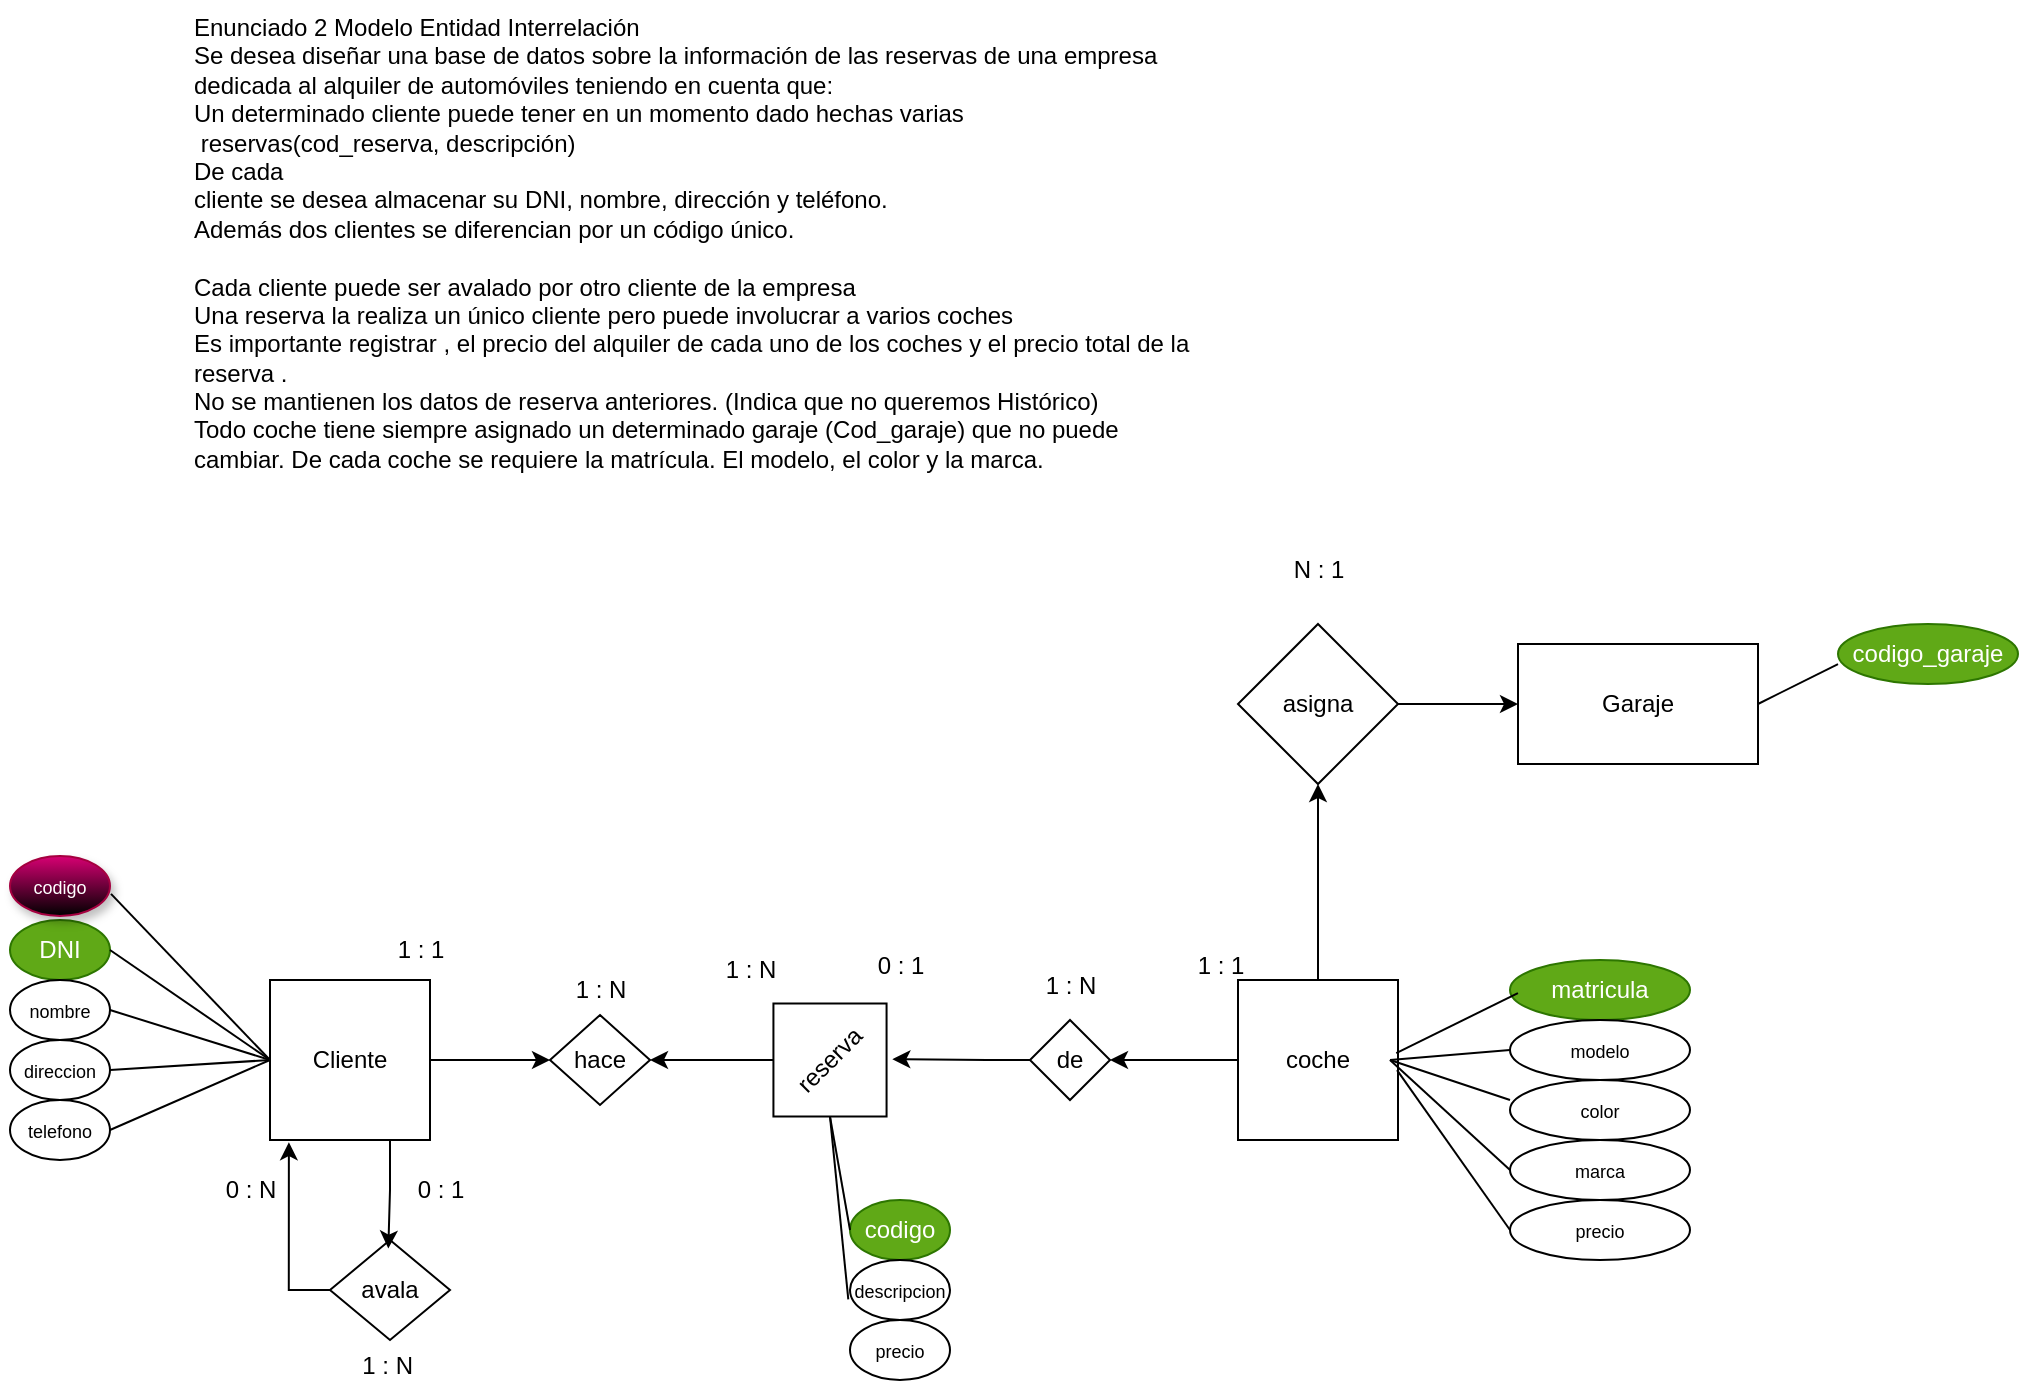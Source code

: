 <mxfile version="28.2.4">
  <diagram name="Página-1" id="NtubVgu5_U1rpeV-C_-G">
    <mxGraphModel dx="1666" dy="1626" grid="1" gridSize="10" guides="1" tooltips="1" connect="1" arrows="1" fold="1" page="1" pageScale="1" pageWidth="827" pageHeight="1169" math="0" shadow="0">
      <root>
        <mxCell id="0" />
        <mxCell id="1" parent="0" />
        <mxCell id="PKN3ZlRZeN5BIrlGkkB1-1" value="Enunciado 2 Modelo Entidad Interrelación&lt;br&gt;Se desea diseñar una base de datos sobre la información de las reservas de una empresa&lt;br&gt;dedicada al alquiler de automóviles teniendo en cuenta que:&lt;br&gt;Un determinado &lt;font style=&quot;color: light-dark(rgb(0, 0, 0), rgb(204, 0, 0));&quot;&gt;cliente &lt;/font&gt;puede tener en un momento dado hechas varias&lt;div&gt;&amp;nbsp;&lt;font style=&quot;color: light-dark(rgb(0, 0, 0), rgb(0, 127, 255));&quot;&gt;reservas&lt;/font&gt;(cod_reserva, descripción)&amp;nbsp;&lt;/div&gt;&lt;div&gt;De cada&amp;nbsp;&lt;/div&gt;&lt;div&gt;&lt;font style=&quot;color: light-dark(rgb(0, 0, 0), rgb(255, 0, 0));&quot;&gt;cliente &lt;/font&gt;&lt;font style=&quot;color: light-dark(rgb(0, 0, 0), rgb(204, 0, 0));&quot;&gt;se desea almacenar su DNI, nombre, dirección y teléfono.&amp;nbsp;&lt;/font&gt;&lt;/div&gt;&lt;div&gt;&lt;font style=&quot;color: light-dark(rgb(0, 0, 0), rgb(204, 0, 0));&quot;&gt;Además dos clientes se diferencian por un código único.&lt;/font&gt;&lt;br&gt;&lt;br&gt;&lt;/div&gt;&lt;div&gt;Cada cliente puede ser avalado por otro cliente de la empresa&lt;br&gt;Una reserva la realiza un único cliente pero puede involucrar a varios coches&lt;br&gt;Es importante registrar , &lt;font style=&quot;color: light-dark(rgb(0, 0, 0), rgb(0, 0, 204));&quot;&gt;el precio del alquiler&lt;/font&gt; de cada uno de los coches y el precio total de la&lt;br&gt;reserva .&lt;br&gt;No se mantienen los datos de reserva anteriores. (Indica que no queremos Histórico)&lt;br&gt;Todo &lt;font style=&quot;color: light-dark(rgb(0, 0, 0), rgb(255, 255, 0));&quot;&gt;coche &lt;/font&gt;tiene siempre asignado un determinado garaje (Cod_garaje) que no puede&lt;br&gt;cambiar. De cada coche se requiere la matrícula. El modelo, el color y la marca.&lt;/div&gt;" style="text;whiteSpace=wrap;html=1;" vertex="1" parent="1">
          <mxGeometry x="-110" y="-50" width="560" height="210" as="geometry" />
        </mxCell>
        <mxCell id="PKN3ZlRZeN5BIrlGkkB1-59" value="" style="edgeStyle=orthogonalEdgeStyle;rounded=0;orthogonalLoop=1;jettySize=auto;html=1;entryX=0;entryY=0.5;entryDx=0;entryDy=0;" edge="1" parent="1" source="PKN3ZlRZeN5BIrlGkkB1-2" target="PKN3ZlRZeN5BIrlGkkB1-58">
          <mxGeometry relative="1" as="geometry">
            <mxPoint x="40.0" y="480" as="targetPoint" />
          </mxGeometry>
        </mxCell>
        <mxCell id="PKN3ZlRZeN5BIrlGkkB1-2" value="Cliente" style="whiteSpace=wrap;html=1;aspect=fixed;" vertex="1" parent="1">
          <mxGeometry x="-70" y="440" width="80" height="80" as="geometry" />
        </mxCell>
        <mxCell id="PKN3ZlRZeN5BIrlGkkB1-4" value="codigo" style="ellipse;whiteSpace=wrap;html=1;fillColor=#60a917;fontColor=#ffffff;strokeColor=#2D7600;" vertex="1" parent="1">
          <mxGeometry x="220" y="550" width="50" height="30" as="geometry" />
        </mxCell>
        <mxCell id="PKN3ZlRZeN5BIrlGkkB1-5" value="" style="endArrow=none;html=1;rounded=0;entryX=0;entryY=0.5;entryDx=0;entryDy=0;exitX=0;exitY=1;exitDx=0;exitDy=0;" edge="1" parent="1" source="PKN3ZlRZeN5BIrlGkkB1-18" target="PKN3ZlRZeN5BIrlGkkB1-4">
          <mxGeometry width="50" height="50" relative="1" as="geometry">
            <mxPoint x="220" y="520" as="sourcePoint" />
            <mxPoint x="279" y="580" as="targetPoint" />
          </mxGeometry>
        </mxCell>
        <mxCell id="PKN3ZlRZeN5BIrlGkkB1-6" value="&lt;font style=&quot;font-size: 9px;&quot;&gt;descripcion&lt;/font&gt;" style="ellipse;whiteSpace=wrap;html=1;" vertex="1" parent="1">
          <mxGeometry x="220" y="580" width="50" height="30" as="geometry" />
        </mxCell>
        <mxCell id="PKN3ZlRZeN5BIrlGkkB1-7" value="" style="endArrow=none;html=1;rounded=0;entryX=-0.017;entryY=0.657;entryDx=0;entryDy=0;entryPerimeter=0;exitX=0;exitY=1;exitDx=0;exitDy=0;" edge="1" parent="1" source="PKN3ZlRZeN5BIrlGkkB1-18" target="PKN3ZlRZeN5BIrlGkkB1-6">
          <mxGeometry width="50" height="50" relative="1" as="geometry">
            <mxPoint x="220" y="520" as="sourcePoint" />
            <mxPoint x="266" y="610" as="targetPoint" />
          </mxGeometry>
        </mxCell>
        <mxCell id="PKN3ZlRZeN5BIrlGkkB1-8" value="DNI" style="ellipse;whiteSpace=wrap;html=1;fillColor=#60a917;fontColor=#ffffff;strokeColor=#2D7600;" vertex="1" parent="1">
          <mxGeometry x="-200" y="410" width="50" height="30" as="geometry" />
        </mxCell>
        <mxCell id="PKN3ZlRZeN5BIrlGkkB1-9" value="&lt;font style=&quot;font-size: 9px;&quot;&gt;nombre&lt;/font&gt;" style="ellipse;whiteSpace=wrap;html=1;" vertex="1" parent="1">
          <mxGeometry x="-200" y="440" width="50" height="30" as="geometry" />
        </mxCell>
        <mxCell id="PKN3ZlRZeN5BIrlGkkB1-10" value="&lt;font style=&quot;font-size: 9px;&quot;&gt;direccion&lt;/font&gt;" style="ellipse;whiteSpace=wrap;html=1;" vertex="1" parent="1">
          <mxGeometry x="-200" y="470" width="50" height="30" as="geometry" />
        </mxCell>
        <mxCell id="PKN3ZlRZeN5BIrlGkkB1-11" value="&lt;font style=&quot;font-size: 9px;&quot;&gt;telefono&lt;/font&gt;" style="ellipse;whiteSpace=wrap;html=1;" vertex="1" parent="1">
          <mxGeometry x="-200" y="500" width="50" height="30" as="geometry" />
        </mxCell>
        <mxCell id="PKN3ZlRZeN5BIrlGkkB1-12" value="" style="endArrow=none;html=1;rounded=0;entryX=0;entryY=0.5;entryDx=0;entryDy=0;exitX=1;exitY=0.5;exitDx=0;exitDy=0;" edge="1" parent="1" source="PKN3ZlRZeN5BIrlGkkB1-8" target="PKN3ZlRZeN5BIrlGkkB1-2">
          <mxGeometry width="50" height="50" relative="1" as="geometry">
            <mxPoint x="-127" y="520" as="sourcePoint" />
            <mxPoint x="-90" y="499" as="targetPoint" />
          </mxGeometry>
        </mxCell>
        <mxCell id="PKN3ZlRZeN5BIrlGkkB1-14" value="" style="endArrow=none;html=1;rounded=0;entryX=0;entryY=0.5;entryDx=0;entryDy=0;exitX=1;exitY=0.5;exitDx=0;exitDy=0;" edge="1" parent="1" source="PKN3ZlRZeN5BIrlGkkB1-9" target="PKN3ZlRZeN5BIrlGkkB1-2">
          <mxGeometry width="50" height="50" relative="1" as="geometry">
            <mxPoint x="-150" y="455" as="sourcePoint" />
            <mxPoint x="-70" y="520" as="targetPoint" />
          </mxGeometry>
        </mxCell>
        <mxCell id="PKN3ZlRZeN5BIrlGkkB1-15" value="" style="endArrow=none;html=1;rounded=0;entryX=0;entryY=0.5;entryDx=0;entryDy=0;exitX=1;exitY=0.5;exitDx=0;exitDy=0;" edge="1" parent="1" source="PKN3ZlRZeN5BIrlGkkB1-10" target="PKN3ZlRZeN5BIrlGkkB1-2">
          <mxGeometry width="50" height="50" relative="1" as="geometry">
            <mxPoint x="-140" y="490" as="sourcePoint" />
            <mxPoint x="-60" y="525" as="targetPoint" />
          </mxGeometry>
        </mxCell>
        <mxCell id="PKN3ZlRZeN5BIrlGkkB1-16" value="" style="endArrow=none;html=1;rounded=0;entryX=0;entryY=0.5;entryDx=0;entryDy=0;exitX=1;exitY=0.5;exitDx=0;exitDy=0;" edge="1" parent="1" source="PKN3ZlRZeN5BIrlGkkB1-11" target="PKN3ZlRZeN5BIrlGkkB1-2">
          <mxGeometry width="50" height="50" relative="1" as="geometry">
            <mxPoint x="-110" y="510" as="sourcePoint" />
            <mxPoint x="-30" y="515" as="targetPoint" />
          </mxGeometry>
        </mxCell>
        <mxCell id="PKN3ZlRZeN5BIrlGkkB1-67" value="" style="edgeStyle=orthogonalEdgeStyle;rounded=0;orthogonalLoop=1;jettySize=auto;html=1;entryX=1;entryY=0.5;entryDx=0;entryDy=0;" edge="1" parent="1" source="PKN3ZlRZeN5BIrlGkkB1-18" target="PKN3ZlRZeN5BIrlGkkB1-58">
          <mxGeometry relative="1" as="geometry" />
        </mxCell>
        <mxCell id="PKN3ZlRZeN5BIrlGkkB1-18" value="reserva" style="rhombus;whiteSpace=wrap;html=1;rotation=-45;" vertex="1" parent="1">
          <mxGeometry x="170" y="440" width="80" height="80" as="geometry" />
        </mxCell>
        <mxCell id="PKN3ZlRZeN5BIrlGkkB1-21" value="1 : N" style="text;html=1;align=center;verticalAlign=middle;resizable=0;points=[];autosize=1;strokeColor=none;fillColor=none;" vertex="1" parent="1">
          <mxGeometry x="145" y="420" width="50" height="30" as="geometry" />
        </mxCell>
        <mxCell id="PKN3ZlRZeN5BIrlGkkB1-43" value="" style="edgeStyle=orthogonalEdgeStyle;rounded=0;orthogonalLoop=1;jettySize=auto;html=1;" edge="1" parent="1" source="PKN3ZlRZeN5BIrlGkkB1-22" target="PKN3ZlRZeN5BIrlGkkB1-42">
          <mxGeometry relative="1" as="geometry" />
        </mxCell>
        <mxCell id="PKN3ZlRZeN5BIrlGkkB1-68" style="edgeStyle=orthogonalEdgeStyle;rounded=0;orthogonalLoop=1;jettySize=auto;html=1;entryX=1;entryY=0.5;entryDx=0;entryDy=0;" edge="1" parent="1" source="PKN3ZlRZeN5BIrlGkkB1-22" target="PKN3ZlRZeN5BIrlGkkB1-62">
          <mxGeometry relative="1" as="geometry" />
        </mxCell>
        <mxCell id="PKN3ZlRZeN5BIrlGkkB1-22" value="coche" style="whiteSpace=wrap;html=1;aspect=fixed;" vertex="1" parent="1">
          <mxGeometry x="414" y="440" width="80" height="80" as="geometry" />
        </mxCell>
        <mxCell id="PKN3ZlRZeN5BIrlGkkB1-25" value="matricula" style="ellipse;whiteSpace=wrap;html=1;fillColor=#60a917;fontColor=#ffffff;strokeColor=#2D7600;" vertex="1" parent="1">
          <mxGeometry x="550" y="430" width="90" height="30" as="geometry" />
        </mxCell>
        <mxCell id="PKN3ZlRZeN5BIrlGkkB1-26" value="&lt;font style=&quot;font-size: 9px;&quot;&gt;modelo&lt;/font&gt;" style="ellipse;whiteSpace=wrap;html=1;" vertex="1" parent="1">
          <mxGeometry x="550" y="460" width="90" height="30" as="geometry" />
        </mxCell>
        <mxCell id="PKN3ZlRZeN5BIrlGkkB1-27" value="&lt;font style=&quot;font-size: 9px;&quot;&gt;color&lt;/font&gt;" style="ellipse;whiteSpace=wrap;html=1;" vertex="1" parent="1">
          <mxGeometry x="550" y="490" width="90" height="30" as="geometry" />
        </mxCell>
        <mxCell id="PKN3ZlRZeN5BIrlGkkB1-28" value="&lt;font style=&quot;font-size: 9px;&quot;&gt;marca&lt;/font&gt;" style="ellipse;whiteSpace=wrap;html=1;" vertex="1" parent="1">
          <mxGeometry x="550" y="520" width="90" height="30" as="geometry" />
        </mxCell>
        <mxCell id="PKN3ZlRZeN5BIrlGkkB1-29" value="" style="endArrow=none;html=1;rounded=0;entryX=0.044;entryY=0.552;entryDx=0;entryDy=0;exitX=1.039;exitY=0.457;exitDx=0;exitDy=0;exitPerimeter=0;entryPerimeter=0;" edge="1" parent="1" target="PKN3ZlRZeN5BIrlGkkB1-25">
          <mxGeometry width="50" height="50" relative="1" as="geometry">
            <mxPoint x="493.12" y="476.56" as="sourcePoint" />
            <mxPoint x="570" y="470" as="targetPoint" />
          </mxGeometry>
        </mxCell>
        <mxCell id="PKN3ZlRZeN5BIrlGkkB1-30" value="" style="endArrow=none;html=1;rounded=0;entryX=0;entryY=0.5;entryDx=0;entryDy=0;exitX=1;exitY=0.5;exitDx=0;exitDy=0;" edge="1" parent="1" target="PKN3ZlRZeN5BIrlGkkB1-26">
          <mxGeometry width="50" height="50" relative="1" as="geometry">
            <mxPoint x="490" y="480" as="sourcePoint" />
            <mxPoint x="561" y="490" as="targetPoint" />
          </mxGeometry>
        </mxCell>
        <mxCell id="PKN3ZlRZeN5BIrlGkkB1-31" value="" style="endArrow=none;html=1;rounded=0;entryX=0;entryY=0.333;entryDx=0;entryDy=0;exitX=1;exitY=0.5;exitDx=0;exitDy=0;entryPerimeter=0;" edge="1" parent="1" target="PKN3ZlRZeN5BIrlGkkB1-27">
          <mxGeometry width="50" height="50" relative="1" as="geometry">
            <mxPoint x="490" y="480" as="sourcePoint" />
            <mxPoint x="560" y="505" as="targetPoint" />
          </mxGeometry>
        </mxCell>
        <mxCell id="PKN3ZlRZeN5BIrlGkkB1-32" value="" style="endArrow=none;html=1;rounded=0;entryX=0;entryY=0.5;entryDx=0;entryDy=0;exitX=1;exitY=0.5;exitDx=0;exitDy=0;" edge="1" parent="1" target="PKN3ZlRZeN5BIrlGkkB1-28">
          <mxGeometry width="50" height="50" relative="1" as="geometry">
            <mxPoint x="490" y="480" as="sourcePoint" />
            <mxPoint x="570" y="550" as="targetPoint" />
          </mxGeometry>
        </mxCell>
        <mxCell id="PKN3ZlRZeN5BIrlGkkB1-37" style="edgeStyle=orthogonalEdgeStyle;rounded=0;orthogonalLoop=1;jettySize=auto;html=1;entryX=0.118;entryY=1.014;entryDx=0;entryDy=0;entryPerimeter=0;" edge="1" parent="1" source="PKN3ZlRZeN5BIrlGkkB1-34" target="PKN3ZlRZeN5BIrlGkkB1-2">
          <mxGeometry relative="1" as="geometry">
            <mxPoint x="-60" y="530" as="targetPoint" />
            <Array as="points">
              <mxPoint x="-61" y="595" />
            </Array>
          </mxGeometry>
        </mxCell>
        <mxCell id="PKN3ZlRZeN5BIrlGkkB1-34" value="avala" style="rhombus;whiteSpace=wrap;html=1;" vertex="1" parent="1">
          <mxGeometry x="-40" y="570" width="60" height="50" as="geometry" />
        </mxCell>
        <mxCell id="PKN3ZlRZeN5BIrlGkkB1-36" style="edgeStyle=orthogonalEdgeStyle;rounded=0;orthogonalLoop=1;jettySize=auto;html=1;exitX=0.75;exitY=1;exitDx=0;exitDy=0;entryX=0.486;entryY=0.086;entryDx=0;entryDy=0;entryPerimeter=0;" edge="1" parent="1" source="PKN3ZlRZeN5BIrlGkkB1-2" target="PKN3ZlRZeN5BIrlGkkB1-34">
          <mxGeometry relative="1" as="geometry" />
        </mxCell>
        <mxCell id="PKN3ZlRZeN5BIrlGkkB1-38" value="0 : 1" style="text;html=1;align=center;verticalAlign=middle;resizable=0;points=[];autosize=1;strokeColor=none;fillColor=none;" vertex="1" parent="1">
          <mxGeometry x="-10" y="530" width="50" height="30" as="geometry" />
        </mxCell>
        <mxCell id="PKN3ZlRZeN5BIrlGkkB1-39" value="0 : N" style="text;html=1;align=center;verticalAlign=middle;resizable=0;points=[];autosize=1;strokeColor=none;fillColor=none;" vertex="1" parent="1">
          <mxGeometry x="-105" y="530" width="50" height="30" as="geometry" />
        </mxCell>
        <mxCell id="PKN3ZlRZeN5BIrlGkkB1-40" value="1 : 1" style="text;html=1;align=center;verticalAlign=middle;resizable=0;points=[];autosize=1;strokeColor=none;fillColor=none;" vertex="1" parent="1">
          <mxGeometry x="-20" y="410" width="50" height="30" as="geometry" />
        </mxCell>
        <mxCell id="PKN3ZlRZeN5BIrlGkkB1-45" value="" style="edgeStyle=orthogonalEdgeStyle;rounded=0;orthogonalLoop=1;jettySize=auto;html=1;" edge="1" parent="1" source="PKN3ZlRZeN5BIrlGkkB1-42" target="PKN3ZlRZeN5BIrlGkkB1-44">
          <mxGeometry relative="1" as="geometry" />
        </mxCell>
        <mxCell id="PKN3ZlRZeN5BIrlGkkB1-42" value="asigna" style="rhombus;whiteSpace=wrap;html=1;" vertex="1" parent="1">
          <mxGeometry x="414" y="262" width="80" height="80" as="geometry" />
        </mxCell>
        <mxCell id="PKN3ZlRZeN5BIrlGkkB1-44" value="Garaje" style="whiteSpace=wrap;html=1;" vertex="1" parent="1">
          <mxGeometry x="554" y="272" width="120" height="60" as="geometry" />
        </mxCell>
        <mxCell id="PKN3ZlRZeN5BIrlGkkB1-46" value="codigo_garaje" style="ellipse;whiteSpace=wrap;html=1;fillColor=#60a917;fontColor=#ffffff;strokeColor=#2D7600;" vertex="1" parent="1">
          <mxGeometry x="714" y="262" width="90" height="30" as="geometry" />
        </mxCell>
        <mxCell id="PKN3ZlRZeN5BIrlGkkB1-47" value="" style="endArrow=none;html=1;rounded=0;exitX=1;exitY=0.5;exitDx=0;exitDy=0;entryX=0;entryY=0.667;entryDx=0;entryDy=0;entryPerimeter=0;" edge="1" parent="1" source="PKN3ZlRZeN5BIrlGkkB1-44" target="PKN3ZlRZeN5BIrlGkkB1-46">
          <mxGeometry width="50" height="50" relative="1" as="geometry">
            <mxPoint x="664" y="302" as="sourcePoint" />
            <mxPoint x="704" y="312" as="targetPoint" />
          </mxGeometry>
        </mxCell>
        <mxCell id="PKN3ZlRZeN5BIrlGkkB1-48" value="N : 1" style="text;html=1;align=center;verticalAlign=middle;resizable=0;points=[];autosize=1;strokeColor=none;fillColor=none;" vertex="1" parent="1">
          <mxGeometry x="429" y="220" width="50" height="30" as="geometry" />
        </mxCell>
        <mxCell id="PKN3ZlRZeN5BIrlGkkB1-51" value="&lt;font style=&quot;font-size: 9px;&quot;&gt;precio&lt;/font&gt;" style="ellipse;whiteSpace=wrap;html=1;" vertex="1" parent="1">
          <mxGeometry x="220" y="610" width="50" height="30" as="geometry" />
        </mxCell>
        <mxCell id="PKN3ZlRZeN5BIrlGkkB1-52" value="&lt;font style=&quot;font-size: 9px;&quot;&gt;precio&lt;/font&gt;" style="ellipse;whiteSpace=wrap;html=1;" vertex="1" parent="1">
          <mxGeometry x="550" y="550" width="90" height="30" as="geometry" />
        </mxCell>
        <mxCell id="PKN3ZlRZeN5BIrlGkkB1-53" value="" style="endArrow=none;html=1;rounded=0;entryX=0;entryY=0.5;entryDx=0;entryDy=0;exitX=1.044;exitY=0.563;exitDx=0;exitDy=0;exitPerimeter=0;" edge="1" parent="1" target="PKN3ZlRZeN5BIrlGkkB1-52">
          <mxGeometry width="50" height="50" relative="1" as="geometry">
            <mxPoint x="493.52" y="485.04" as="sourcePoint" />
            <mxPoint x="534" y="607.5" as="targetPoint" />
          </mxGeometry>
        </mxCell>
        <mxCell id="PKN3ZlRZeN5BIrlGkkB1-54" value="&lt;font style=&quot;font-size: 9px;&quot;&gt;codigo&lt;/font&gt;" style="ellipse;whiteSpace=wrap;html=1;fillStyle=solid;fillColor=#d80073;fontColor=#ffffff;strokeColor=#A50040;shadow=1;gradientColor=default;" vertex="1" parent="1">
          <mxGeometry x="-200" y="378" width="50" height="30" as="geometry" />
        </mxCell>
        <mxCell id="PKN3ZlRZeN5BIrlGkkB1-55" value="" style="endArrow=none;html=1;rounded=0;entryX=0;entryY=0.5;entryDx=0;entryDy=0;exitX=1.01;exitY=0.632;exitDx=0;exitDy=0;exitPerimeter=0;" edge="1" parent="1" source="PKN3ZlRZeN5BIrlGkkB1-54" target="PKN3ZlRZeN5BIrlGkkB1-2">
          <mxGeometry width="50" height="50" relative="1" as="geometry">
            <mxPoint x="-120" y="420" as="sourcePoint" />
            <mxPoint x="-40" y="475" as="targetPoint" />
          </mxGeometry>
        </mxCell>
        <mxCell id="PKN3ZlRZeN5BIrlGkkB1-58" value="hace" style="rhombus;whiteSpace=wrap;html=1;" vertex="1" parent="1">
          <mxGeometry x="70" y="457.5" width="50" height="45" as="geometry" />
        </mxCell>
        <mxCell id="PKN3ZlRZeN5BIrlGkkB1-62" value="de" style="rhombus;whiteSpace=wrap;html=1;" vertex="1" parent="1">
          <mxGeometry x="310" y="460" width="40" height="40" as="geometry" />
        </mxCell>
        <mxCell id="PKN3ZlRZeN5BIrlGkkB1-65" value="1 : N" style="text;html=1;align=center;verticalAlign=middle;resizable=0;points=[];autosize=1;strokeColor=none;fillColor=none;" vertex="1" parent="1">
          <mxGeometry x="70" y="430" width="50" height="30" as="geometry" />
        </mxCell>
        <mxCell id="PKN3ZlRZeN5BIrlGkkB1-70" style="edgeStyle=orthogonalEdgeStyle;rounded=0;orthogonalLoop=1;jettySize=auto;html=1;entryX=0.779;entryY=0.772;entryDx=0;entryDy=0;entryPerimeter=0;" edge="1" parent="1" source="PKN3ZlRZeN5BIrlGkkB1-62" target="PKN3ZlRZeN5BIrlGkkB1-18">
          <mxGeometry relative="1" as="geometry" />
        </mxCell>
        <mxCell id="PKN3ZlRZeN5BIrlGkkB1-71" value="1 : N&amp;nbsp;" style="text;html=1;align=center;verticalAlign=middle;resizable=0;points=[];autosize=1;strokeColor=none;fillColor=none;" vertex="1" parent="1">
          <mxGeometry x="-35" y="618" width="50" height="30" as="geometry" />
        </mxCell>
        <mxCell id="PKN3ZlRZeN5BIrlGkkB1-72" value="1 : 1" style="text;html=1;align=center;verticalAlign=middle;resizable=0;points=[];autosize=1;strokeColor=none;fillColor=none;" vertex="1" parent="1">
          <mxGeometry x="380" y="418" width="50" height="30" as="geometry" />
        </mxCell>
        <mxCell id="PKN3ZlRZeN5BIrlGkkB1-73" value="0 : 1" style="text;html=1;align=center;verticalAlign=middle;resizable=0;points=[];autosize=1;strokeColor=none;fillColor=none;" vertex="1" parent="1">
          <mxGeometry x="220" y="418" width="50" height="30" as="geometry" />
        </mxCell>
        <mxCell id="PKN3ZlRZeN5BIrlGkkB1-74" value="1 : N" style="text;html=1;align=center;verticalAlign=middle;resizable=0;points=[];autosize=1;strokeColor=none;fillColor=none;" vertex="1" parent="1">
          <mxGeometry x="305" y="428" width="50" height="30" as="geometry" />
        </mxCell>
      </root>
    </mxGraphModel>
  </diagram>
</mxfile>
